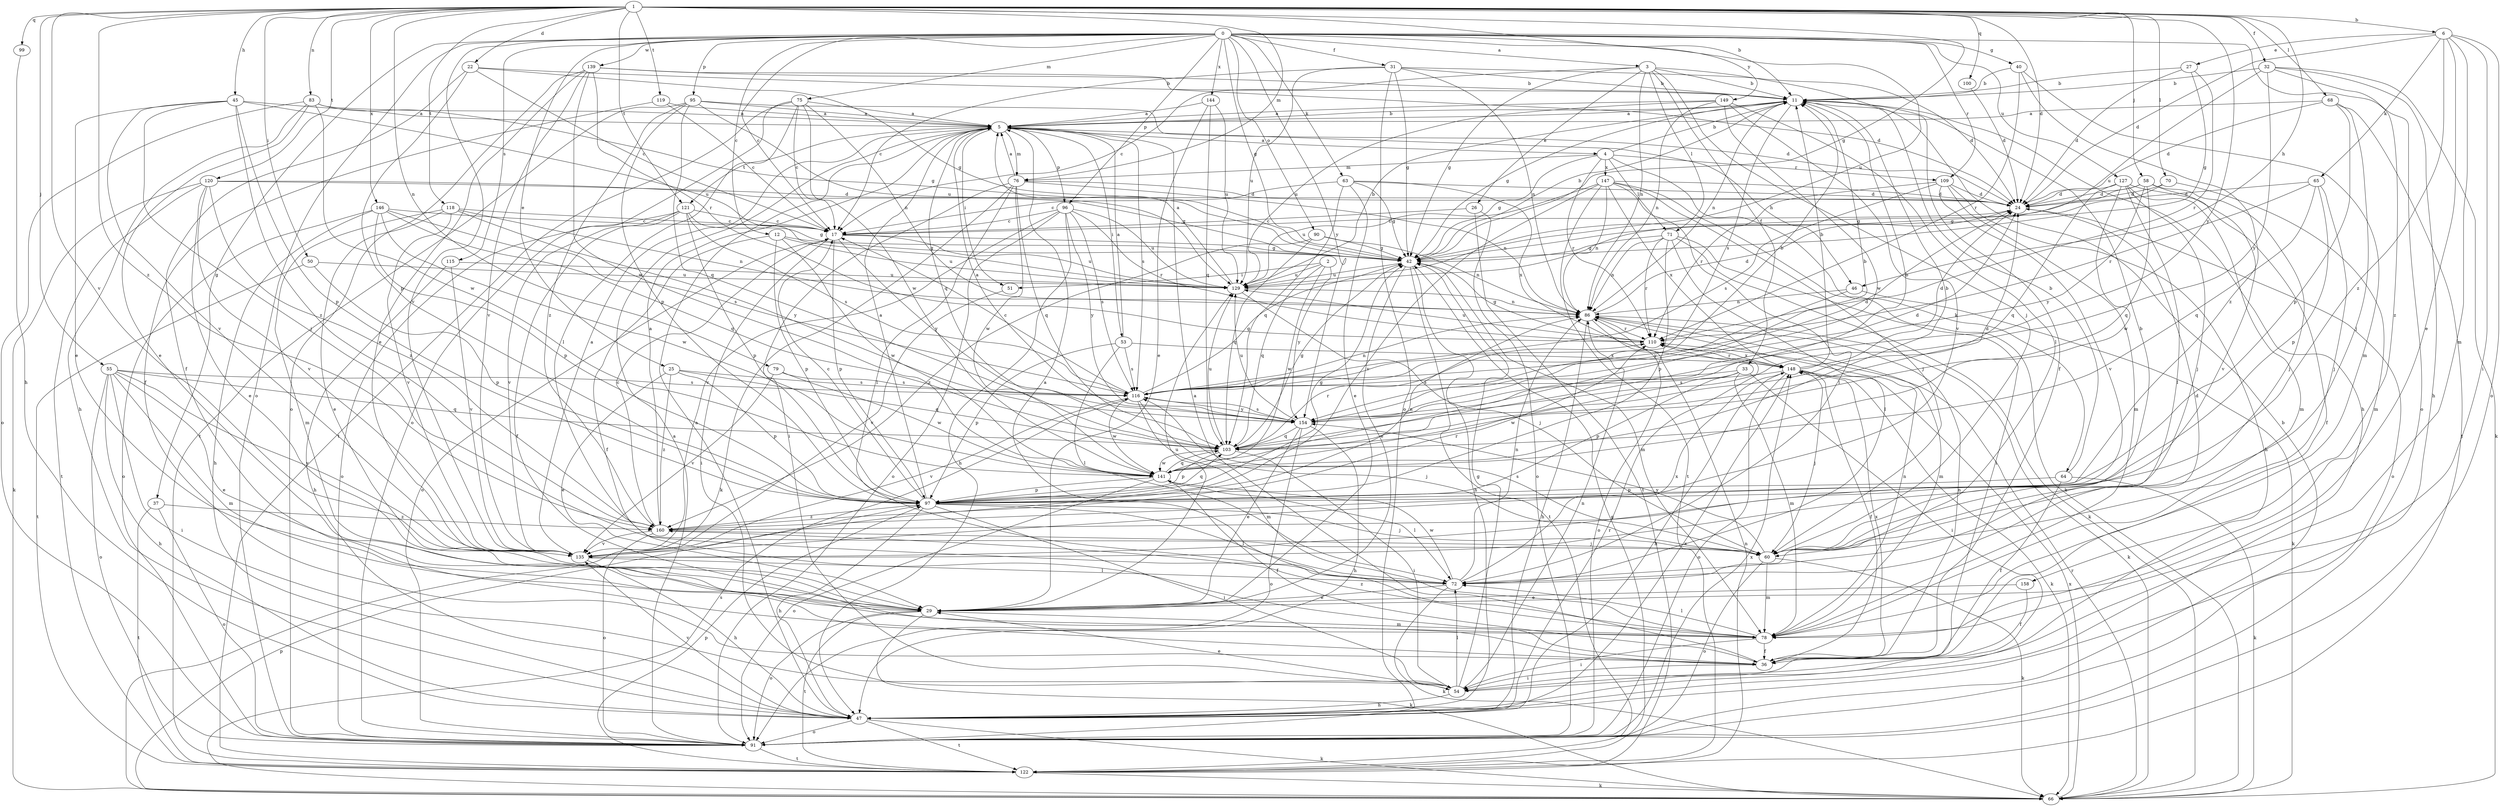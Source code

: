 strict digraph  {
0;
1;
2;
3;
4;
5;
6;
11;
12;
17;
22;
24;
25;
26;
27;
29;
31;
32;
33;
36;
37;
40;
42;
45;
46;
47;
50;
51;
53;
54;
55;
58;
60;
63;
64;
65;
66;
68;
70;
71;
72;
75;
76;
78;
79;
83;
86;
90;
91;
95;
96;
97;
99;
100;
103;
109;
110;
115;
116;
118;
119;
120;
121;
122;
127;
129;
135;
139;
141;
144;
146;
147;
148;
149;
154;
158;
160;
0 -> 3  [label=a];
0 -> 12  [label=c];
0 -> 17  [label=c];
0 -> 25  [label=e];
0 -> 31  [label=f];
0 -> 37  [label=g];
0 -> 40  [label=g];
0 -> 42  [label=g];
0 -> 63  [label=k];
0 -> 75  [label=m];
0 -> 90  [label=o];
0 -> 91  [label=o];
0 -> 95  [label=p];
0 -> 96  [label=p];
0 -> 109  [label=r];
0 -> 115  [label=s];
0 -> 127  [label=u];
0 -> 129  [label=u];
0 -> 135  [label=v];
0 -> 139  [label=w];
0 -> 144  [label=x];
0 -> 149  [label=y];
0 -> 154  [label=y];
0 -> 158  [label=z];
1 -> 6  [label=b];
1 -> 11  [label=b];
1 -> 22  [label=d];
1 -> 24  [label=d];
1 -> 32  [label=f];
1 -> 42  [label=g];
1 -> 45  [label=h];
1 -> 46  [label=h];
1 -> 50  [label=i];
1 -> 55  [label=j];
1 -> 58  [label=j];
1 -> 68  [label=l];
1 -> 70  [label=l];
1 -> 76  [label=m];
1 -> 79  [label=n];
1 -> 83  [label=n];
1 -> 99  [label=q];
1 -> 100  [label=q];
1 -> 118  [label=t];
1 -> 119  [label=t];
1 -> 120  [label=t];
1 -> 121  [label=t];
1 -> 135  [label=v];
1 -> 146  [label=x];
1 -> 154  [label=y];
1 -> 160  [label=z];
2 -> 51  [label=i];
2 -> 103  [label=q];
2 -> 129  [label=u];
2 -> 141  [label=w];
2 -> 154  [label=y];
3 -> 11  [label=b];
3 -> 17  [label=c];
3 -> 26  [label=e];
3 -> 33  [label=f];
3 -> 36  [label=f];
3 -> 42  [label=g];
3 -> 60  [label=j];
3 -> 71  [label=l];
3 -> 86  [label=n];
4 -> 11  [label=b];
4 -> 42  [label=g];
4 -> 64  [label=k];
4 -> 71  [label=l];
4 -> 76  [label=m];
4 -> 109  [label=r];
4 -> 110  [label=r];
4 -> 147  [label=x];
5 -> 4  [label=a];
5 -> 11  [label=b];
5 -> 46  [label=h];
5 -> 51  [label=i];
5 -> 53  [label=i];
5 -> 76  [label=m];
5 -> 96  [label=p];
5 -> 103  [label=q];
5 -> 116  [label=s];
5 -> 121  [label=t];
6 -> 24  [label=d];
6 -> 27  [label=e];
6 -> 29  [label=e];
6 -> 54  [label=i];
6 -> 65  [label=k];
6 -> 78  [label=m];
6 -> 91  [label=o];
6 -> 160  [label=z];
11 -> 5  [label=a];
11 -> 42  [label=g];
11 -> 47  [label=h];
11 -> 86  [label=n];
11 -> 116  [label=s];
12 -> 36  [label=f];
12 -> 42  [label=g];
12 -> 97  [label=p];
12 -> 129  [label=u];
12 -> 141  [label=w];
17 -> 42  [label=g];
17 -> 54  [label=i];
17 -> 91  [label=o];
17 -> 97  [label=p];
17 -> 129  [label=u];
17 -> 154  [label=y];
22 -> 11  [label=b];
22 -> 17  [label=c];
22 -> 36  [label=f];
22 -> 42  [label=g];
22 -> 97  [label=p];
24 -> 17  [label=c];
24 -> 91  [label=o];
25 -> 29  [label=e];
25 -> 97  [label=p];
25 -> 103  [label=q];
25 -> 116  [label=s];
25 -> 160  [label=z];
26 -> 17  [label=c];
26 -> 91  [label=o];
26 -> 122  [label=t];
27 -> 11  [label=b];
27 -> 24  [label=d];
27 -> 42  [label=g];
27 -> 110  [label=r];
29 -> 66  [label=k];
29 -> 78  [label=m];
29 -> 91  [label=o];
29 -> 122  [label=t];
29 -> 129  [label=u];
31 -> 11  [label=b];
31 -> 17  [label=c];
31 -> 24  [label=d];
31 -> 42  [label=g];
31 -> 86  [label=n];
31 -> 91  [label=o];
31 -> 129  [label=u];
32 -> 11  [label=b];
32 -> 47  [label=h];
32 -> 66  [label=k];
32 -> 91  [label=o];
32 -> 129  [label=u];
32 -> 154  [label=y];
33 -> 54  [label=i];
33 -> 78  [label=m];
33 -> 97  [label=p];
33 -> 116  [label=s];
33 -> 141  [label=w];
36 -> 5  [label=a];
36 -> 54  [label=i];
36 -> 86  [label=n];
36 -> 148  [label=x];
37 -> 91  [label=o];
37 -> 122  [label=t];
37 -> 160  [label=z];
40 -> 11  [label=b];
40 -> 78  [label=m];
40 -> 110  [label=r];
40 -> 160  [label=z];
42 -> 11  [label=b];
42 -> 29  [label=e];
42 -> 47  [label=h];
42 -> 78  [label=m];
42 -> 122  [label=t];
42 -> 129  [label=u];
45 -> 5  [label=a];
45 -> 29  [label=e];
45 -> 60  [label=j];
45 -> 97  [label=p];
45 -> 129  [label=u];
45 -> 135  [label=v];
45 -> 160  [label=z];
46 -> 66  [label=k];
46 -> 86  [label=n];
46 -> 154  [label=y];
47 -> 5  [label=a];
47 -> 66  [label=k];
47 -> 91  [label=o];
47 -> 110  [label=r];
47 -> 122  [label=t];
47 -> 135  [label=v];
47 -> 148  [label=x];
50 -> 97  [label=p];
50 -> 122  [label=t];
50 -> 129  [label=u];
51 -> 135  [label=v];
53 -> 5  [label=a];
53 -> 72  [label=l];
53 -> 97  [label=p];
53 -> 116  [label=s];
53 -> 148  [label=x];
54 -> 29  [label=e];
54 -> 42  [label=g];
54 -> 47  [label=h];
54 -> 72  [label=l];
54 -> 86  [label=n];
55 -> 29  [label=e];
55 -> 47  [label=h];
55 -> 54  [label=i];
55 -> 78  [label=m];
55 -> 91  [label=o];
55 -> 103  [label=q];
55 -> 116  [label=s];
55 -> 135  [label=v];
58 -> 24  [label=d];
58 -> 42  [label=g];
58 -> 60  [label=j];
58 -> 103  [label=q];
58 -> 135  [label=v];
58 -> 154  [label=y];
60 -> 11  [label=b];
60 -> 66  [label=k];
60 -> 78  [label=m];
60 -> 91  [label=o];
60 -> 116  [label=s];
60 -> 154  [label=y];
63 -> 17  [label=c];
63 -> 24  [label=d];
63 -> 29  [label=e];
63 -> 42  [label=g];
63 -> 103  [label=q];
63 -> 148  [label=x];
64 -> 11  [label=b];
64 -> 36  [label=f];
64 -> 66  [label=k];
64 -> 97  [label=p];
65 -> 24  [label=d];
65 -> 60  [label=j];
65 -> 97  [label=p];
65 -> 103  [label=q];
65 -> 110  [label=r];
66 -> 97  [label=p];
66 -> 110  [label=r];
66 -> 116  [label=s];
66 -> 148  [label=x];
68 -> 5  [label=a];
68 -> 24  [label=d];
68 -> 60  [label=j];
68 -> 97  [label=p];
68 -> 122  [label=t];
70 -> 24  [label=d];
70 -> 42  [label=g];
70 -> 78  [label=m];
71 -> 42  [label=g];
71 -> 54  [label=i];
71 -> 66  [label=k];
71 -> 72  [label=l];
71 -> 86  [label=n];
71 -> 97  [label=p];
71 -> 110  [label=r];
72 -> 24  [label=d];
72 -> 29  [label=e];
72 -> 66  [label=k];
72 -> 86  [label=n];
72 -> 141  [label=w];
72 -> 148  [label=x];
75 -> 5  [label=a];
75 -> 17  [label=c];
75 -> 72  [label=l];
75 -> 86  [label=n];
75 -> 91  [label=o];
75 -> 122  [label=t];
75 -> 141  [label=w];
76 -> 5  [label=a];
76 -> 24  [label=d];
76 -> 54  [label=i];
76 -> 66  [label=k];
76 -> 72  [label=l];
76 -> 86  [label=n];
76 -> 103  [label=q];
76 -> 141  [label=w];
78 -> 5  [label=a];
78 -> 36  [label=f];
78 -> 54  [label=i];
78 -> 72  [label=l];
78 -> 86  [label=n];
78 -> 160  [label=z];
79 -> 116  [label=s];
79 -> 135  [label=v];
79 -> 141  [label=w];
83 -> 5  [label=a];
83 -> 29  [label=e];
83 -> 42  [label=g];
83 -> 47  [label=h];
83 -> 91  [label=o];
83 -> 141  [label=w];
86 -> 24  [label=d];
86 -> 47  [label=h];
86 -> 66  [label=k];
86 -> 78  [label=m];
86 -> 91  [label=o];
86 -> 110  [label=r];
90 -> 42  [label=g];
90 -> 86  [label=n];
90 -> 103  [label=q];
90 -> 160  [label=z];
91 -> 5  [label=a];
91 -> 11  [label=b];
91 -> 122  [label=t];
91 -> 148  [label=x];
95 -> 5  [label=a];
95 -> 24  [label=d];
95 -> 97  [label=p];
95 -> 103  [label=q];
95 -> 122  [label=t];
95 -> 129  [label=u];
95 -> 160  [label=z];
96 -> 17  [label=c];
96 -> 47  [label=h];
96 -> 91  [label=o];
96 -> 110  [label=r];
96 -> 116  [label=s];
96 -> 129  [label=u];
96 -> 135  [label=v];
96 -> 154  [label=y];
97 -> 5  [label=a];
97 -> 17  [label=c];
97 -> 42  [label=g];
97 -> 47  [label=h];
97 -> 54  [label=i];
97 -> 60  [label=j];
97 -> 72  [label=l];
97 -> 86  [label=n];
97 -> 103  [label=q];
97 -> 160  [label=z];
99 -> 47  [label=h];
100 -> 24  [label=d];
103 -> 11  [label=b];
103 -> 24  [label=d];
103 -> 42  [label=g];
103 -> 54  [label=i];
103 -> 97  [label=p];
103 -> 110  [label=r];
103 -> 129  [label=u];
103 -> 141  [label=w];
109 -> 24  [label=d];
109 -> 47  [label=h];
109 -> 78  [label=m];
109 -> 110  [label=r];
109 -> 116  [label=s];
109 -> 135  [label=v];
110 -> 42  [label=g];
110 -> 129  [label=u];
110 -> 148  [label=x];
115 -> 47  [label=h];
115 -> 129  [label=u];
115 -> 135  [label=v];
116 -> 11  [label=b];
116 -> 17  [label=c];
116 -> 24  [label=d];
116 -> 42  [label=g];
116 -> 60  [label=j];
116 -> 78  [label=m];
116 -> 86  [label=n];
116 -> 135  [label=v];
116 -> 141  [label=w];
116 -> 154  [label=y];
118 -> 17  [label=c];
118 -> 29  [label=e];
118 -> 78  [label=m];
118 -> 86  [label=n];
118 -> 135  [label=v];
118 -> 154  [label=y];
119 -> 5  [label=a];
119 -> 17  [label=c];
119 -> 36  [label=f];
120 -> 24  [label=d];
120 -> 29  [label=e];
120 -> 42  [label=g];
120 -> 66  [label=k];
120 -> 122  [label=t];
120 -> 135  [label=v];
120 -> 160  [label=z];
121 -> 17  [label=c];
121 -> 36  [label=f];
121 -> 42  [label=g];
121 -> 91  [label=o];
121 -> 97  [label=p];
121 -> 116  [label=s];
121 -> 135  [label=v];
122 -> 42  [label=g];
122 -> 66  [label=k];
122 -> 86  [label=n];
122 -> 97  [label=p];
127 -> 24  [label=d];
127 -> 36  [label=f];
127 -> 60  [label=j];
127 -> 72  [label=l];
127 -> 78  [label=m];
127 -> 103  [label=q];
127 -> 141  [label=w];
129 -> 5  [label=a];
129 -> 11  [label=b];
129 -> 60  [label=j];
129 -> 86  [label=n];
135 -> 5  [label=a];
135 -> 47  [label=h];
135 -> 72  [label=l];
139 -> 11  [label=b];
139 -> 24  [label=d];
139 -> 29  [label=e];
139 -> 91  [label=o];
139 -> 110  [label=r];
139 -> 135  [label=v];
139 -> 141  [label=w];
141 -> 11  [label=b];
141 -> 36  [label=f];
141 -> 72  [label=l];
141 -> 91  [label=o];
141 -> 97  [label=p];
141 -> 103  [label=q];
144 -> 5  [label=a];
144 -> 29  [label=e];
144 -> 103  [label=q];
144 -> 129  [label=u];
146 -> 17  [label=c];
146 -> 47  [label=h];
146 -> 91  [label=o];
146 -> 97  [label=p];
146 -> 103  [label=q];
146 -> 116  [label=s];
146 -> 141  [label=w];
147 -> 24  [label=d];
147 -> 60  [label=j];
147 -> 66  [label=k];
147 -> 72  [label=l];
147 -> 86  [label=n];
147 -> 122  [label=t];
147 -> 129  [label=u];
147 -> 135  [label=v];
147 -> 148  [label=x];
148 -> 11  [label=b];
148 -> 24  [label=d];
148 -> 36  [label=f];
148 -> 47  [label=h];
148 -> 60  [label=j];
148 -> 66  [label=k];
148 -> 91  [label=o];
148 -> 110  [label=r];
148 -> 116  [label=s];
149 -> 5  [label=a];
149 -> 72  [label=l];
149 -> 86  [label=n];
149 -> 129  [label=u];
149 -> 135  [label=v];
149 -> 141  [label=w];
154 -> 5  [label=a];
154 -> 11  [label=b];
154 -> 24  [label=d];
154 -> 29  [label=e];
154 -> 47  [label=h];
154 -> 91  [label=o];
154 -> 103  [label=q];
154 -> 116  [label=s];
154 -> 129  [label=u];
158 -> 29  [label=e];
158 -> 36  [label=f];
160 -> 5  [label=a];
160 -> 17  [label=c];
160 -> 60  [label=j];
160 -> 91  [label=o];
160 -> 110  [label=r];
160 -> 135  [label=v];
}
